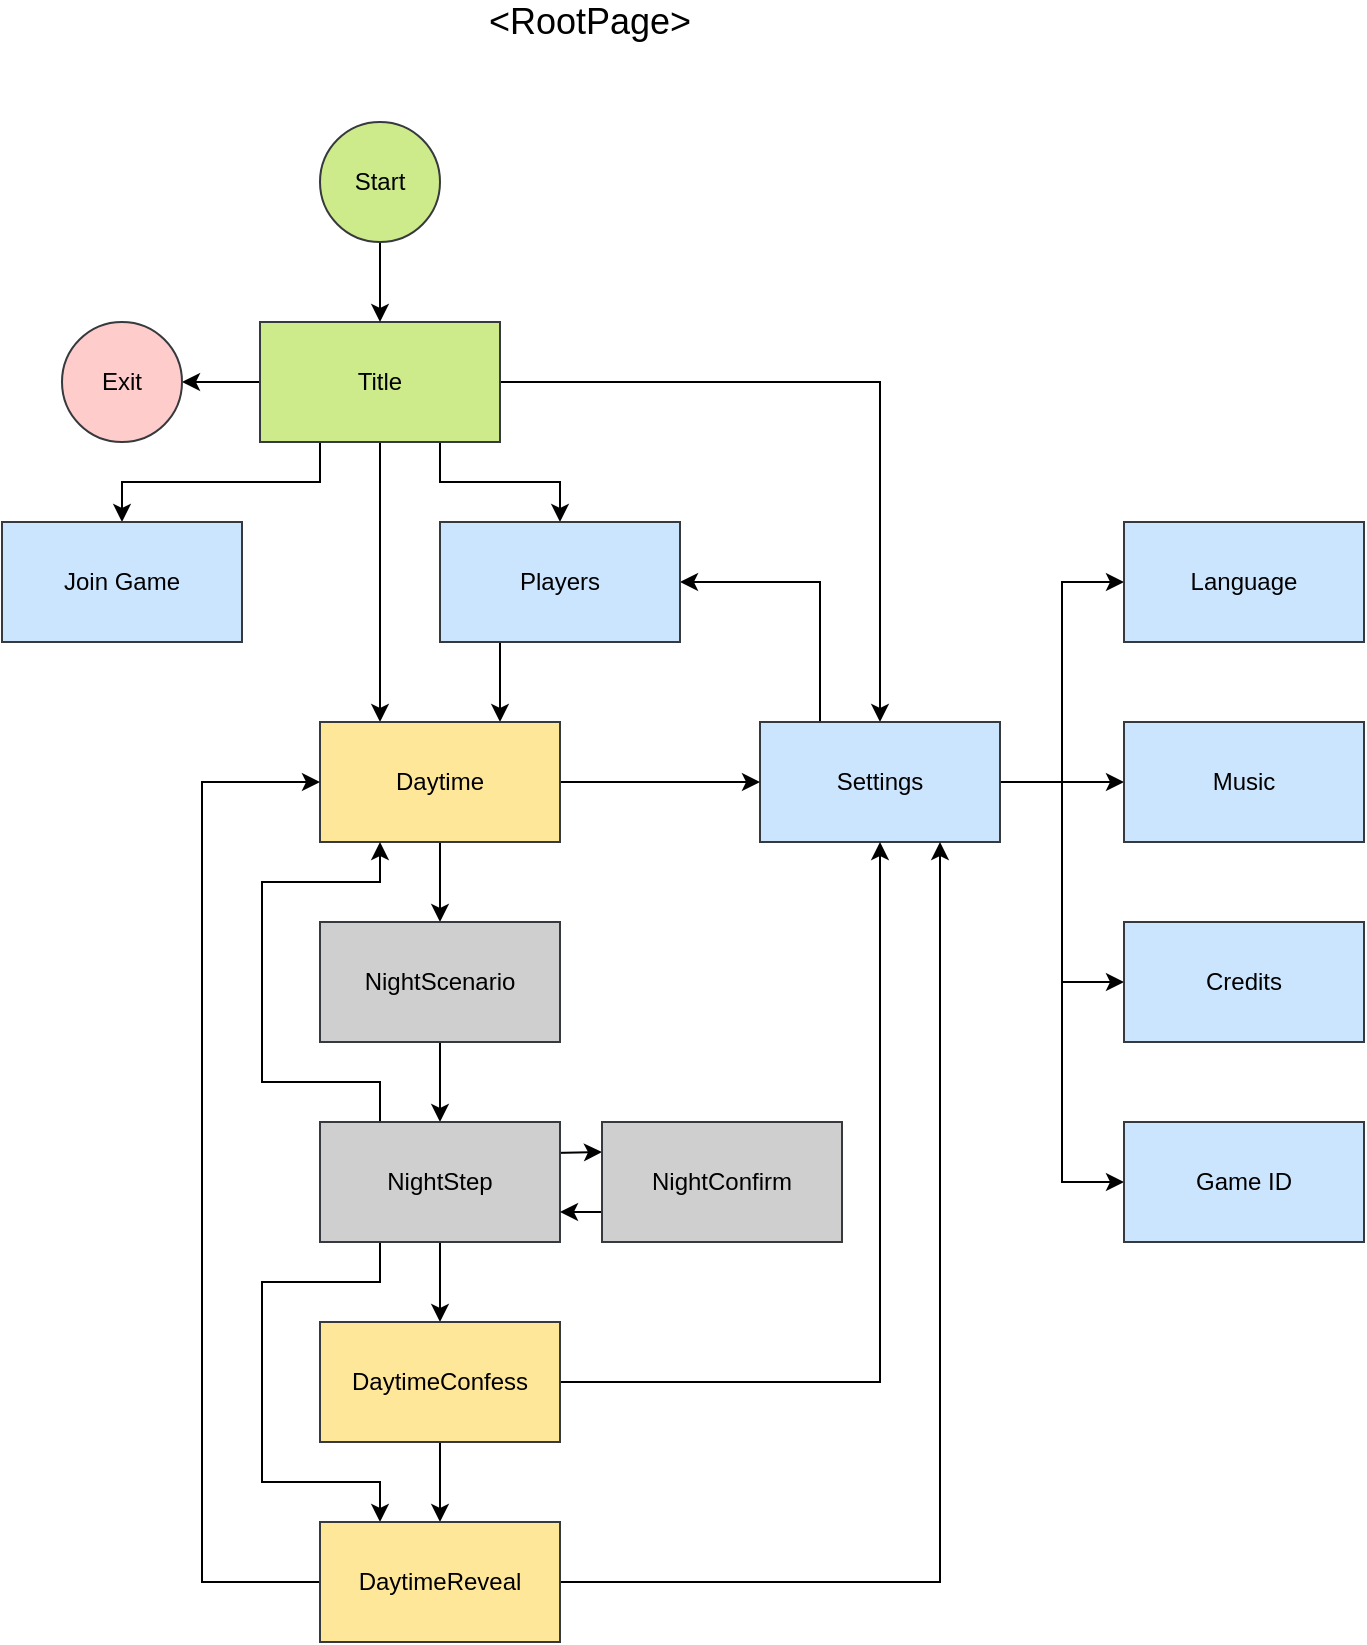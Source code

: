 <mxfile version="15.4.0" type="device"><diagram id="c8WA7uGFNBkueRXXOOZR" name="Page-1"><mxGraphModel dx="1113" dy="706" grid="1" gridSize="10" guides="1" tooltips="1" connect="1" arrows="1" fold="1" page="1" pageScale="1" pageWidth="827" pageHeight="1169" math="0" shadow="0"><root><mxCell id="0"/><mxCell id="1" parent="0"/><mxCell id="AEJ-3eX3F8_JpSc-YEdb-3" value="" style="edgeStyle=orthogonalEdgeStyle;rounded=0;orthogonalLoop=1;jettySize=auto;html=1;" parent="1" source="AEJ-3eX3F8_JpSc-YEdb-1" target="AEJ-3eX3F8_JpSc-YEdb-2" edge="1"><mxGeometry relative="1" as="geometry"/></mxCell><mxCell id="AEJ-3eX3F8_JpSc-YEdb-8" value="" style="edgeStyle=orthogonalEdgeStyle;rounded=0;orthogonalLoop=1;jettySize=auto;html=1;" parent="1" source="AEJ-3eX3F8_JpSc-YEdb-1" target="AEJ-3eX3F8_JpSc-YEdb-7" edge="1"><mxGeometry relative="1" as="geometry"/></mxCell><mxCell id="AEJ-3eX3F8_JpSc-YEdb-26" value="" style="edgeStyle=orthogonalEdgeStyle;rounded=0;orthogonalLoop=1;jettySize=auto;html=1;exitX=0.5;exitY=1;exitDx=0;exitDy=0;entryX=0.25;entryY=0;entryDx=0;entryDy=0;" parent="1" source="AEJ-3eX3F8_JpSc-YEdb-1" target="AEJ-3eX3F8_JpSc-YEdb-25" edge="1"><mxGeometry relative="1" as="geometry"><Array as="points"><mxPoint x="309" y="320"/><mxPoint x="309" y="320"/></Array></mxGeometry></mxCell><mxCell id="r9gCzKWX6eVRp8oMFgQB-1" style="edgeStyle=orthogonalEdgeStyle;rounded=0;orthogonalLoop=1;jettySize=auto;html=1;entryX=0.5;entryY=0;entryDx=0;entryDy=0;exitX=0.75;exitY=1;exitDx=0;exitDy=0;" parent="1" source="AEJ-3eX3F8_JpSc-YEdb-1" target="AEJ-3eX3F8_JpSc-YEdb-12" edge="1"><mxGeometry relative="1" as="geometry"/></mxCell><mxCell id="5z4FtqCvy-dkkTRopUgu-2" style="edgeStyle=orthogonalEdgeStyle;rounded=0;orthogonalLoop=1;jettySize=auto;html=1;exitX=0.25;exitY=1;exitDx=0;exitDy=0;entryX=0.5;entryY=0;entryDx=0;entryDy=0;" edge="1" parent="1" source="AEJ-3eX3F8_JpSc-YEdb-1" target="5z4FtqCvy-dkkTRopUgu-1"><mxGeometry relative="1" as="geometry"/></mxCell><mxCell id="AEJ-3eX3F8_JpSc-YEdb-1" value="Title" style="rounded=0;whiteSpace=wrap;html=1;fillColor=#cdeb8b;strokeColor=#36393d;" parent="1" vertex="1"><mxGeometry x="249" y="200" width="120" height="60" as="geometry"/></mxCell><mxCell id="AEJ-3eX3F8_JpSc-YEdb-13" value="" style="edgeStyle=orthogonalEdgeStyle;rounded=0;orthogonalLoop=1;jettySize=auto;html=1;entryX=1;entryY=0.5;entryDx=0;entryDy=0;exitX=0.25;exitY=0;exitDx=0;exitDy=0;" parent="1" source="AEJ-3eX3F8_JpSc-YEdb-2" target="AEJ-3eX3F8_JpSc-YEdb-12" edge="1"><mxGeometry relative="1" as="geometry"/></mxCell><mxCell id="AEJ-3eX3F8_JpSc-YEdb-16" style="edgeStyle=orthogonalEdgeStyle;rounded=0;orthogonalLoop=1;jettySize=auto;html=1;entryX=0;entryY=0.5;entryDx=0;entryDy=0;" parent="1" source="AEJ-3eX3F8_JpSc-YEdb-2" target="AEJ-3eX3F8_JpSc-YEdb-14" edge="1"><mxGeometry relative="1" as="geometry"/></mxCell><mxCell id="AEJ-3eX3F8_JpSc-YEdb-21" style="edgeStyle=orthogonalEdgeStyle;rounded=0;orthogonalLoop=1;jettySize=auto;html=1;" parent="1" source="AEJ-3eX3F8_JpSc-YEdb-2" target="AEJ-3eX3F8_JpSc-YEdb-17" edge="1"><mxGeometry relative="1" as="geometry"/></mxCell><mxCell id="AEJ-3eX3F8_JpSc-YEdb-22" style="edgeStyle=orthogonalEdgeStyle;rounded=0;orthogonalLoop=1;jettySize=auto;html=1;entryX=0;entryY=0.5;entryDx=0;entryDy=0;" parent="1" source="AEJ-3eX3F8_JpSc-YEdb-2" target="AEJ-3eX3F8_JpSc-YEdb-18" edge="1"><mxGeometry relative="1" as="geometry"/></mxCell><mxCell id="AEJ-3eX3F8_JpSc-YEdb-24" style="edgeStyle=orthogonalEdgeStyle;rounded=0;orthogonalLoop=1;jettySize=auto;html=1;entryX=0;entryY=0.5;entryDx=0;entryDy=0;" parent="1" source="AEJ-3eX3F8_JpSc-YEdb-2" target="AEJ-3eX3F8_JpSc-YEdb-23" edge="1"><mxGeometry relative="1" as="geometry"/></mxCell><mxCell id="AEJ-3eX3F8_JpSc-YEdb-2" value="Settings" style="rounded=0;whiteSpace=wrap;html=1;fillColor=#cce5ff;strokeColor=#36393d;" parent="1" vertex="1"><mxGeometry x="499" y="400" width="120" height="60" as="geometry"/></mxCell><mxCell id="AEJ-3eX3F8_JpSc-YEdb-7" value="Exit" style="ellipse;whiteSpace=wrap;html=1;rounded=0;fillColor=#ffcccc;strokeColor=#36393d;" parent="1" vertex="1"><mxGeometry x="150" y="200" width="60" height="60" as="geometry"/></mxCell><mxCell id="AEJ-3eX3F8_JpSc-YEdb-11" value="" style="edgeStyle=orthogonalEdgeStyle;rounded=0;orthogonalLoop=1;jettySize=auto;html=1;" parent="1" source="AEJ-3eX3F8_JpSc-YEdb-9" target="AEJ-3eX3F8_JpSc-YEdb-1" edge="1"><mxGeometry relative="1" as="geometry"/></mxCell><mxCell id="AEJ-3eX3F8_JpSc-YEdb-9" value="Start" style="ellipse;whiteSpace=wrap;html=1;rounded=0;fillColor=#cdeb8b;strokeColor=#36393d;" parent="1" vertex="1"><mxGeometry x="279" y="100" width="60" height="60" as="geometry"/></mxCell><mxCell id="r9gCzKWX6eVRp8oMFgQB-2" style="edgeStyle=orthogonalEdgeStyle;rounded=0;orthogonalLoop=1;jettySize=auto;html=1;entryX=0.75;entryY=0;entryDx=0;entryDy=0;exitX=0.25;exitY=1;exitDx=0;exitDy=0;" parent="1" source="AEJ-3eX3F8_JpSc-YEdb-12" target="AEJ-3eX3F8_JpSc-YEdb-25" edge="1"><mxGeometry relative="1" as="geometry"/></mxCell><mxCell id="AEJ-3eX3F8_JpSc-YEdb-12" value="Players" style="rounded=0;whiteSpace=wrap;html=1;fillColor=#cce5ff;strokeColor=#36393d;" parent="1" vertex="1"><mxGeometry x="339" y="300" width="120" height="60" as="geometry"/></mxCell><mxCell id="AEJ-3eX3F8_JpSc-YEdb-14" value="Language" style="rounded=0;whiteSpace=wrap;html=1;fillColor=#cce5ff;strokeColor=#36393d;" parent="1" vertex="1"><mxGeometry x="681" y="300" width="120" height="60" as="geometry"/></mxCell><mxCell id="AEJ-3eX3F8_JpSc-YEdb-17" value="Music" style="rounded=0;whiteSpace=wrap;html=1;fillColor=#cce5ff;strokeColor=#36393d;" parent="1" vertex="1"><mxGeometry x="681" y="400" width="120" height="60" as="geometry"/></mxCell><mxCell id="AEJ-3eX3F8_JpSc-YEdb-18" value="Credits" style="rounded=0;whiteSpace=wrap;html=1;fillColor=#cce5ff;strokeColor=#36393d;" parent="1" vertex="1"><mxGeometry x="681" y="500" width="120" height="60" as="geometry"/></mxCell><mxCell id="AEJ-3eX3F8_JpSc-YEdb-23" value="Game ID" style="rounded=0;whiteSpace=wrap;html=1;fillColor=#cce5ff;strokeColor=#36393d;" parent="1" vertex="1"><mxGeometry x="681" y="600" width="120" height="60" as="geometry"/></mxCell><mxCell id="AEJ-3eX3F8_JpSc-YEdb-27" style="edgeStyle=orthogonalEdgeStyle;rounded=0;orthogonalLoop=1;jettySize=auto;html=1;entryX=0;entryY=0.5;entryDx=0;entryDy=0;" parent="1" source="AEJ-3eX3F8_JpSc-YEdb-25" target="AEJ-3eX3F8_JpSc-YEdb-2" edge="1"><mxGeometry relative="1" as="geometry"/></mxCell><mxCell id="AEJ-3eX3F8_JpSc-YEdb-30" value="" style="edgeStyle=orthogonalEdgeStyle;rounded=0;orthogonalLoop=1;jettySize=auto;html=1;" parent="1" source="AEJ-3eX3F8_JpSc-YEdb-25" target="AEJ-3eX3F8_JpSc-YEdb-29" edge="1"><mxGeometry relative="1" as="geometry"/></mxCell><mxCell id="AEJ-3eX3F8_JpSc-YEdb-25" value="Daytime" style="rounded=0;whiteSpace=wrap;html=1;strokeColor=#36393d;fillColor=#FFE799;" parent="1" vertex="1"><mxGeometry x="279" y="400" width="120" height="60" as="geometry"/></mxCell><mxCell id="AEJ-3eX3F8_JpSc-YEdb-28" value="&amp;lt;RootPage&amp;gt;" style="text;html=1;strokeColor=none;fillColor=none;align=center;verticalAlign=middle;whiteSpace=wrap;rounded=0;fontSize=18;" parent="1" vertex="1"><mxGeometry x="394" y="40" width="40" height="20" as="geometry"/></mxCell><mxCell id="AEJ-3eX3F8_JpSc-YEdb-31" style="edgeStyle=orthogonalEdgeStyle;rounded=0;orthogonalLoop=1;jettySize=auto;html=1;exitX=0.25;exitY=0;exitDx=0;exitDy=0;entryX=0.25;entryY=1;entryDx=0;entryDy=0;" parent="1" source="AEJ-3eX3F8_JpSc-YEdb-32" target="AEJ-3eX3F8_JpSc-YEdb-25" edge="1"><mxGeometry relative="1" as="geometry"><mxPoint x="339" y="600" as="sourcePoint"/><mxPoint x="189" y="460" as="targetPoint"/><Array as="points"><mxPoint x="309" y="580"/><mxPoint x="250" y="580"/><mxPoint x="250" y="480"/><mxPoint x="309" y="480"/></Array></mxGeometry></mxCell><mxCell id="AEJ-3eX3F8_JpSc-YEdb-33" value="" style="edgeStyle=orthogonalEdgeStyle;rounded=0;orthogonalLoop=1;jettySize=auto;html=1;" parent="1" source="AEJ-3eX3F8_JpSc-YEdb-29" target="AEJ-3eX3F8_JpSc-YEdb-32" edge="1"><mxGeometry relative="1" as="geometry"/></mxCell><mxCell id="AEJ-3eX3F8_JpSc-YEdb-29" value="NightScenario" style="rounded=0;whiteSpace=wrap;html=1;strokeColor=#36393d;fillColor=#CFCFCF;" parent="1" vertex="1"><mxGeometry x="279" y="500" width="120" height="60" as="geometry"/></mxCell><mxCell id="AEJ-3eX3F8_JpSc-YEdb-35" value="" style="edgeStyle=orthogonalEdgeStyle;rounded=0;orthogonalLoop=1;jettySize=auto;html=1;entryX=0;entryY=0.25;entryDx=0;entryDy=0;" parent="1" target="AEJ-3eX3F8_JpSc-YEdb-34" edge="1"><mxGeometry relative="1" as="geometry"><mxPoint x="370" y="615" as="sourcePoint"/></mxGeometry></mxCell><mxCell id="AEJ-3eX3F8_JpSc-YEdb-38" value="" style="edgeStyle=orthogonalEdgeStyle;rounded=0;orthogonalLoop=1;jettySize=auto;html=1;" parent="1" source="AEJ-3eX3F8_JpSc-YEdb-32" target="AEJ-3eX3F8_JpSc-YEdb-37" edge="1"><mxGeometry relative="1" as="geometry"/></mxCell><mxCell id="AEJ-3eX3F8_JpSc-YEdb-41" style="edgeStyle=orthogonalEdgeStyle;rounded=0;orthogonalLoop=1;jettySize=auto;html=1;exitX=0.25;exitY=1;exitDx=0;exitDy=0;entryX=0.25;entryY=0;entryDx=0;entryDy=0;" parent="1" source="AEJ-3eX3F8_JpSc-YEdb-32" target="AEJ-3eX3F8_JpSc-YEdb-39" edge="1"><mxGeometry relative="1" as="geometry"><Array as="points"><mxPoint x="309" y="680"/><mxPoint x="250" y="680"/><mxPoint x="250" y="780"/><mxPoint x="309" y="780"/></Array></mxGeometry></mxCell><mxCell id="AEJ-3eX3F8_JpSc-YEdb-32" value="NightStep" style="rounded=0;whiteSpace=wrap;html=1;strokeColor=#36393d;fillColor=#CFCFCF;" parent="1" vertex="1"><mxGeometry x="279" y="600" width="120" height="60" as="geometry"/></mxCell><mxCell id="AEJ-3eX3F8_JpSc-YEdb-36" style="edgeStyle=orthogonalEdgeStyle;rounded=0;orthogonalLoop=1;jettySize=auto;html=1;entryX=1;entryY=0.75;entryDx=0;entryDy=0;exitX=0;exitY=0.75;exitDx=0;exitDy=0;" parent="1" source="AEJ-3eX3F8_JpSc-YEdb-34" target="AEJ-3eX3F8_JpSc-YEdb-32" edge="1"><mxGeometry relative="1" as="geometry"><mxPoint x="429" y="740" as="targetPoint"/></mxGeometry></mxCell><mxCell id="AEJ-3eX3F8_JpSc-YEdb-34" value="NightConfirm" style="rounded=0;whiteSpace=wrap;html=1;strokeColor=#36393d;fillColor=#CFCFCF;" parent="1" vertex="1"><mxGeometry x="420" y="600" width="120" height="60" as="geometry"/></mxCell><mxCell id="AEJ-3eX3F8_JpSc-YEdb-40" value="" style="edgeStyle=orthogonalEdgeStyle;rounded=0;orthogonalLoop=1;jettySize=auto;html=1;" parent="1" source="AEJ-3eX3F8_JpSc-YEdb-37" target="AEJ-3eX3F8_JpSc-YEdb-39" edge="1"><mxGeometry relative="1" as="geometry"/></mxCell><mxCell id="AEJ-3eX3F8_JpSc-YEdb-42" style="edgeStyle=orthogonalEdgeStyle;rounded=0;orthogonalLoop=1;jettySize=auto;html=1;" parent="1" source="AEJ-3eX3F8_JpSc-YEdb-37" target="AEJ-3eX3F8_JpSc-YEdb-2" edge="1"><mxGeometry relative="1" as="geometry"/></mxCell><mxCell id="AEJ-3eX3F8_JpSc-YEdb-37" value="DaytimeConfess" style="rounded=0;whiteSpace=wrap;html=1;strokeColor=#36393d;fillColor=#FFE799;" parent="1" vertex="1"><mxGeometry x="279" y="700" width="120" height="60" as="geometry"/></mxCell><mxCell id="AEJ-3eX3F8_JpSc-YEdb-43" style="edgeStyle=orthogonalEdgeStyle;rounded=0;orthogonalLoop=1;jettySize=auto;html=1;entryX=0.75;entryY=1;entryDx=0;entryDy=0;" parent="1" source="AEJ-3eX3F8_JpSc-YEdb-39" target="AEJ-3eX3F8_JpSc-YEdb-2" edge="1"><mxGeometry relative="1" as="geometry"/></mxCell><mxCell id="AEJ-3eX3F8_JpSc-YEdb-44" style="edgeStyle=orthogonalEdgeStyle;rounded=0;orthogonalLoop=1;jettySize=auto;html=1;entryX=0;entryY=0.5;entryDx=0;entryDy=0;" parent="1" source="AEJ-3eX3F8_JpSc-YEdb-39" target="AEJ-3eX3F8_JpSc-YEdb-25" edge="1"><mxGeometry relative="1" as="geometry"><Array as="points"><mxPoint x="220" y="830"/><mxPoint x="220" y="430"/></Array></mxGeometry></mxCell><mxCell id="AEJ-3eX3F8_JpSc-YEdb-39" value="DaytimeReveal" style="rounded=0;whiteSpace=wrap;html=1;strokeColor=#36393d;fillColor=#FFE799;" parent="1" vertex="1"><mxGeometry x="279" y="800" width="120" height="60" as="geometry"/></mxCell><mxCell id="5z4FtqCvy-dkkTRopUgu-1" value="Join Game" style="rounded=0;whiteSpace=wrap;html=1;fillColor=#cce5ff;strokeColor=#36393d;" vertex="1" parent="1"><mxGeometry x="120" y="300" width="120" height="60" as="geometry"/></mxCell></root></mxGraphModel></diagram></mxfile>